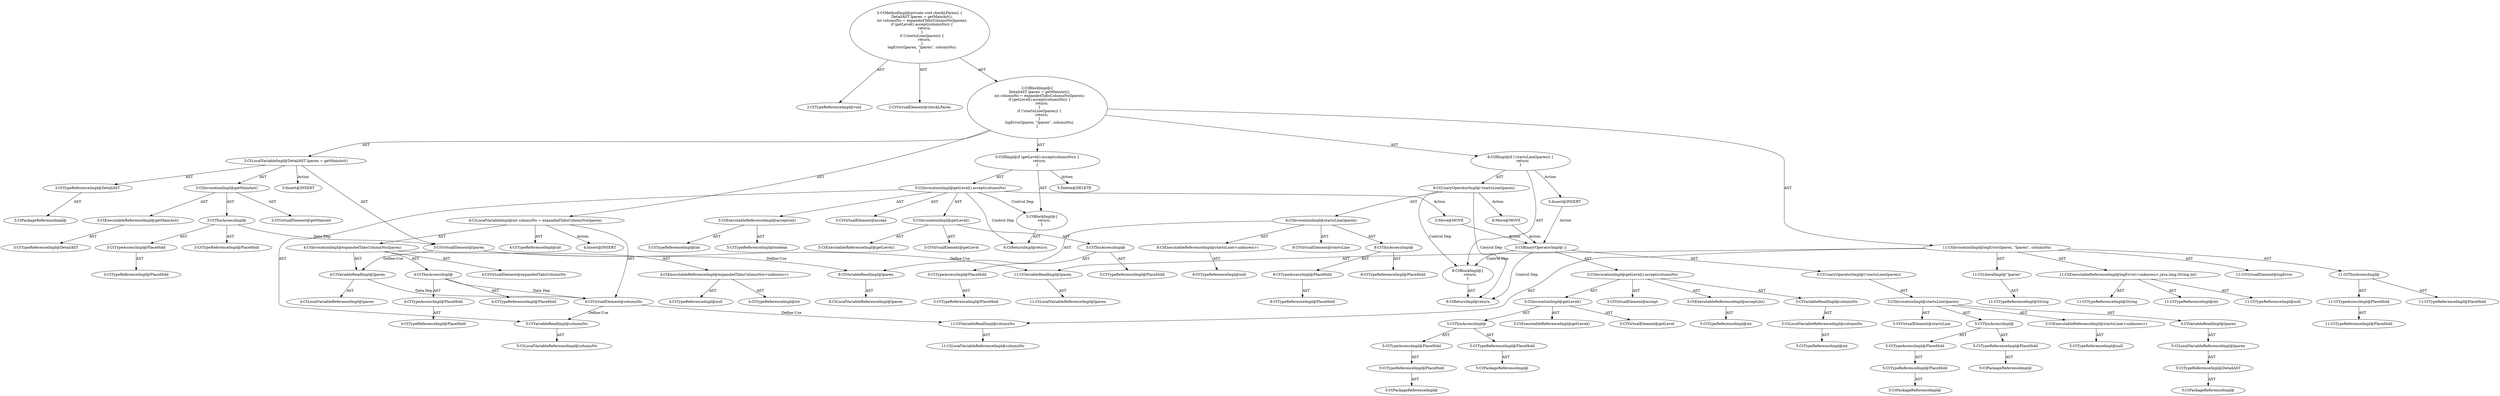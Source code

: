 digraph "checkLParen#?" {
0 [label="2:CtTypeReferenceImpl@void" shape=ellipse]
1 [label="2:CtVirtualElement@checkLParen" shape=ellipse]
2 [label="3:CtTypeReferenceImpl@DetailAST" shape=ellipse]
3 [label="3:CtPackageReferenceImpl@" shape=ellipse]
4 [label="3:CtExecutableReferenceImpl@getMainAst()" shape=ellipse]
5 [label="3:CtTypeReferenceImpl@DetailAST" shape=ellipse]
6 [label="3:CtVirtualElement@getMainAst" shape=ellipse]
7 [label="3:CtTypeAccessImpl@PlaceHold" shape=ellipse]
8 [label="3:CtTypeReferenceImpl@PlaceHold" shape=ellipse]
9 [label="3:CtThisAccessImpl@" shape=ellipse]
10 [label="3:CtTypeReferenceImpl@PlaceHold" shape=ellipse]
11 [label="3:CtInvocationImpl@getMainAst()" shape=ellipse]
12 [label="3:CtVirtualElement@lparen" shape=ellipse]
13 [label="3:CtLocalVariableImpl@DetailAST lparen = getMainAst()" shape=ellipse]
14 [label="4:CtTypeReferenceImpl@int" shape=ellipse]
15 [label="4:CtExecutableReferenceImpl@expandedTabsColumnNo(<unknown>)" shape=ellipse]
16 [label="4:CtTypeReferenceImpl@int" shape=ellipse]
17 [label="4:CtTypeReferenceImpl@null" shape=ellipse]
18 [label="4:CtVirtualElement@expandedTabsColumnNo" shape=ellipse]
19 [label="4:CtTypeAccessImpl@PlaceHold" shape=ellipse]
20 [label="4:CtTypeReferenceImpl@PlaceHold" shape=ellipse]
21 [label="4:CtThisAccessImpl@" shape=ellipse]
22 [label="4:CtTypeReferenceImpl@PlaceHold" shape=ellipse]
23 [label="4:CtVariableReadImpl@lparen" shape=ellipse]
24 [label="4:CtLocalVariableReferenceImpl@lparen" shape=ellipse]
25 [label="4:CtInvocationImpl@expandedTabsColumnNo(lparen)" shape=ellipse]
26 [label="4:CtVirtualElement@columnNo" shape=ellipse]
27 [label="4:CtLocalVariableImpl@int columnNo = expandedTabsColumnNo(lparen)" shape=ellipse]
28 [label="5:CtExecutableReferenceImpl@accept(int)" shape=ellipse]
29 [label="5:CtTypeReferenceImpl@boolean" shape=ellipse]
30 [label="5:CtTypeReferenceImpl@int" shape=ellipse]
31 [label="5:CtVirtualElement@accept" shape=ellipse]
32 [label="5:CtExecutableReferenceImpl@getLevel()" shape=ellipse]
33 [label="5:CtVirtualElement@getLevel" shape=ellipse]
34 [label="5:CtTypeAccessImpl@PlaceHold" shape=ellipse]
35 [label="5:CtTypeReferenceImpl@PlaceHold" shape=ellipse]
36 [label="5:CtThisAccessImpl@" shape=ellipse]
37 [label="5:CtTypeReferenceImpl@PlaceHold" shape=ellipse]
38 [label="5:CtInvocationImpl@getLevel()" shape=ellipse]
39 [label="5:CtVariableReadImpl@columnNo" shape=ellipse]
40 [label="5:CtLocalVariableReferenceImpl@columnNo" shape=ellipse]
41 [label="5:CtInvocationImpl@getLevel().accept(columnNo)" shape=ellipse]
42 [label="6:CtReturnImpl@return" shape=ellipse]
43 [label="5:CtBlockImpl@\{
    return;
\}" shape=ellipse]
44 [label="5:CtIfImpl@if (getLevel().accept(columnNo)) \{
    return;
\}" shape=ellipse]
45 [label="8:CtExecutableReferenceImpl@startsLine(<unknown>)" shape=ellipse]
46 [label="8:CtTypeReferenceImpl@null" shape=ellipse]
47 [label="8:CtVirtualElement@startsLine" shape=ellipse]
48 [label="8:CtTypeAccessImpl@PlaceHold" shape=ellipse]
49 [label="8:CtTypeReferenceImpl@PlaceHold" shape=ellipse]
50 [label="8:CtThisAccessImpl@" shape=ellipse]
51 [label="8:CtTypeReferenceImpl@PlaceHold" shape=ellipse]
52 [label="8:CtVariableReadImpl@lparen" shape=ellipse]
53 [label="8:CtLocalVariableReferenceImpl@lparen" shape=ellipse]
54 [label="8:CtInvocationImpl@startsLine(lparen)" shape=ellipse]
55 [label="8:CtUnaryOperatorImpl@!startsLine(lparen)" shape=ellipse]
56 [label="9:CtReturnImpl@return" shape=ellipse]
57 [label="8:CtBlockImpl@\{
    return;
\}" shape=ellipse]
58 [label="8:CtIfImpl@if (!startsLine(lparen)) \{
    return;
\}" shape=ellipse]
59 [label="11:CtExecutableReferenceImpl@logError(<unknown>,java.lang.String,int)" shape=ellipse]
60 [label="11:CtTypeReferenceImpl@null" shape=ellipse]
61 [label="11:CtTypeReferenceImpl@String" shape=ellipse]
62 [label="11:CtTypeReferenceImpl@int" shape=ellipse]
63 [label="11:CtVirtualElement@logError" shape=ellipse]
64 [label="11:CtTypeAccessImpl@PlaceHold" shape=ellipse]
65 [label="11:CtTypeReferenceImpl@PlaceHold" shape=ellipse]
66 [label="11:CtThisAccessImpl@" shape=ellipse]
67 [label="11:CtTypeReferenceImpl@PlaceHold" shape=ellipse]
68 [label="11:CtVariableReadImpl@lparen" shape=ellipse]
69 [label="11:CtLocalVariableReferenceImpl@lparen" shape=ellipse]
70 [label="11:CtLiteralImpl@\"lparen\"" shape=ellipse]
71 [label="11:CtTypeReferenceImpl@String" shape=ellipse]
72 [label="11:CtVariableReadImpl@columnNo" shape=ellipse]
73 [label="11:CtLocalVariableReferenceImpl@columnNo" shape=ellipse]
74 [label="11:CtInvocationImpl@logError(lparen, \"lparen\", columnNo)" shape=ellipse]
75 [label="2:CtBlockImpl@\{
    DetailAST lparen = getMainAst();
    int columnNo = expandedTabsColumnNo(lparen);
    if (getLevel().accept(columnNo)) \{
        return;
    \}
    if (!startsLine(lparen)) \{
        return;
    \}
    logError(lparen, \"lparen\", columnNo);
\}" shape=ellipse]
76 [label="2:CtMethodImpl@private void checkLParen() \{
    DetailAST lparen = getMainAst();
    int columnNo = expandedTabsColumnNo(lparen);
    if (getLevel().accept(columnNo)) \{
        return;
    \}
    if (!startsLine(lparen)) \{
        return;
    \}
    logError(lparen, \"lparen\", columnNo);
\}" shape=ellipse]
77 [label="5:Delete@DELETE" shape=ellipse]
78 [label="3:Insert@INSERT" shape=ellipse]
79 [label="4:Insert@INSERT" shape=ellipse]
80 [label="5:Insert@INSERT" shape=ellipse]
81 [label="5:CtPackageReferenceImpl@" shape=ellipse]
82 [label="5:CtTypeReferenceImpl@PlaceHold" shape=ellipse]
83 [label="5:CtPackageReferenceImpl@" shape=ellipse]
84 [label="5:CtTypeReferenceImpl@PlaceHold" shape=ellipse]
85 [label="5:CtTypeAccessImpl@PlaceHold" shape=ellipse]
86 [label="5:CtThisAccessImpl@" shape=ellipse]
87 [label="5:CtExecutableReferenceImpl@getLevel()" shape=ellipse]
88 [label="5:CtInvocationImpl@getLevel()" shape=ellipse]
89 [label="5:CtVirtualElement@getLevel" shape=ellipse]
90 [label="5:CtTypeReferenceImpl@int" shape=ellipse]
91 [label="5:CtExecutableReferenceImpl@accept(int)" shape=ellipse]
92 [label="5:CtTypeReferenceImpl@int" shape=ellipse]
93 [label="5:CtLocalVariableReferenceImpl@columnNo" shape=ellipse]
94 [label="5:CtVariableReadImpl@columnNo" shape=ellipse]
95 [label="5:CtInvocationImpl@getLevel().accept(columnNo)" shape=ellipse]
96 [label="5:CtVirtualElement@accept" shape=ellipse]
97 [label="5:CtPackageReferenceImpl@" shape=ellipse]
98 [label="5:CtTypeReferenceImpl@PlaceHold" shape=ellipse]
99 [label="5:CtPackageReferenceImpl@" shape=ellipse]
100 [label="5:CtTypeReferenceImpl@PlaceHold" shape=ellipse]
101 [label="5:CtTypeAccessImpl@PlaceHold" shape=ellipse]
102 [label="5:CtThisAccessImpl@" shape=ellipse]
103 [label="5:CtTypeReferenceImpl@null" shape=ellipse]
104 [label="5:CtExecutableReferenceImpl@startsLine(<unknown>)" shape=ellipse]
105 [label="5:CtPackageReferenceImpl@" shape=ellipse]
106 [label="5:CtTypeReferenceImpl@DetailAST" shape=ellipse]
107 [label="5:CtLocalVariableReferenceImpl@lparen" shape=ellipse]
108 [label="5:CtVariableReadImpl@lparen" shape=ellipse]
109 [label="5:CtInvocationImpl@startsLine(lparen)" shape=ellipse]
110 [label="5:CtVirtualElement@startsLine" shape=ellipse]
111 [label="5:CtUnaryOperatorImpl@(!startsLine(lparen))" shape=ellipse]
112 [label="5:CtBinaryOperatorImpl@ || " shape=ellipse]
113 [label="5:Move@MOVE" shape=ellipse]
114 [label="8:Move@MOVE" shape=ellipse]
2 -> 3 [label="AST"];
4 -> 5 [label="AST"];
7 -> 8 [label="AST"];
9 -> 10 [label="AST"];
9 -> 7 [label="AST"];
9 -> 12 [label="Data Dep"];
11 -> 6 [label="AST"];
11 -> 9 [label="AST"];
11 -> 4 [label="AST"];
12 -> 23 [label="Define-Use"];
12 -> 52 [label="Define-Use"];
12 -> 68 [label="Define-Use"];
13 -> 12 [label="AST"];
13 -> 2 [label="AST"];
13 -> 11 [label="AST"];
13 -> 78 [label="Action"];
15 -> 16 [label="AST"];
15 -> 17 [label="AST"];
19 -> 20 [label="AST"];
21 -> 22 [label="AST"];
21 -> 19 [label="AST"];
21 -> 26 [label="Data Dep"];
23 -> 24 [label="AST"];
23 -> 26 [label="Data Dep"];
25 -> 18 [label="AST"];
25 -> 21 [label="AST"];
25 -> 15 [label="AST"];
25 -> 23 [label="AST"];
26 -> 39 [label="Define-Use"];
26 -> 72 [label="Define-Use"];
27 -> 26 [label="AST"];
27 -> 14 [label="AST"];
27 -> 25 [label="AST"];
27 -> 79 [label="Action"];
28 -> 29 [label="AST"];
28 -> 30 [label="AST"];
34 -> 35 [label="AST"];
36 -> 37 [label="AST"];
36 -> 34 [label="AST"];
38 -> 33 [label="AST"];
38 -> 36 [label="AST"];
38 -> 32 [label="AST"];
39 -> 40 [label="AST"];
41 -> 31 [label="AST"];
41 -> 38 [label="AST"];
41 -> 28 [label="AST"];
41 -> 39 [label="AST"];
41 -> 43 [label="Control Dep"];
41 -> 42 [label="Control Dep"];
41 -> 113 [label="Action"];
43 -> 42 [label="AST"];
44 -> 41 [label="AST"];
44 -> 43 [label="AST"];
44 -> 77 [label="Action"];
45 -> 46 [label="AST"];
48 -> 49 [label="AST"];
50 -> 51 [label="AST"];
50 -> 48 [label="AST"];
52 -> 53 [label="AST"];
54 -> 47 [label="AST"];
54 -> 50 [label="AST"];
54 -> 45 [label="AST"];
54 -> 52 [label="AST"];
55 -> 54 [label="AST"];
55 -> 57 [label="Control Dep"];
55 -> 56 [label="Control Dep"];
55 -> 114 [label="Action"];
57 -> 56 [label="AST"];
58 -> 55 [label="AST"];
58 -> 57 [label="AST"];
58 -> 80 [label="Action"];
59 -> 60 [label="AST"];
59 -> 61 [label="AST"];
59 -> 62 [label="AST"];
64 -> 65 [label="AST"];
66 -> 67 [label="AST"];
66 -> 64 [label="AST"];
68 -> 69 [label="AST"];
70 -> 71 [label="AST"];
72 -> 73 [label="AST"];
74 -> 63 [label="AST"];
74 -> 66 [label="AST"];
74 -> 59 [label="AST"];
74 -> 68 [label="AST"];
74 -> 70 [label="AST"];
74 -> 72 [label="AST"];
75 -> 13 [label="AST"];
75 -> 27 [label="AST"];
75 -> 44 [label="AST"];
75 -> 58 [label="AST"];
75 -> 74 [label="AST"];
76 -> 1 [label="AST"];
76 -> 0 [label="AST"];
76 -> 75 [label="AST"];
80 -> 112 [label="Action"];
82 -> 81 [label="AST"];
84 -> 83 [label="AST"];
85 -> 84 [label="AST"];
86 -> 82 [label="AST"];
86 -> 85 [label="AST"];
88 -> 89 [label="AST"];
88 -> 86 [label="AST"];
88 -> 87 [label="AST"];
91 -> 90 [label="AST"];
93 -> 92 [label="AST"];
94 -> 93 [label="AST"];
95 -> 96 [label="AST"];
95 -> 88 [label="AST"];
95 -> 91 [label="AST"];
95 -> 94 [label="AST"];
98 -> 97 [label="AST"];
100 -> 99 [label="AST"];
101 -> 100 [label="AST"];
102 -> 98 [label="AST"];
102 -> 101 [label="AST"];
104 -> 103 [label="AST"];
106 -> 105 [label="AST"];
107 -> 106 [label="AST"];
108 -> 107 [label="AST"];
109 -> 110 [label="AST"];
109 -> 102 [label="AST"];
109 -> 104 [label="AST"];
109 -> 108 [label="AST"];
111 -> 109 [label="AST"];
112 -> 95 [label="AST"];
112 -> 111 [label="AST"];
112 -> 57 [label="Control Dep"];
112 -> 56 [label="Control Dep"];
113 -> 112 [label="Action"];
114 -> 112 [label="Action"];
}